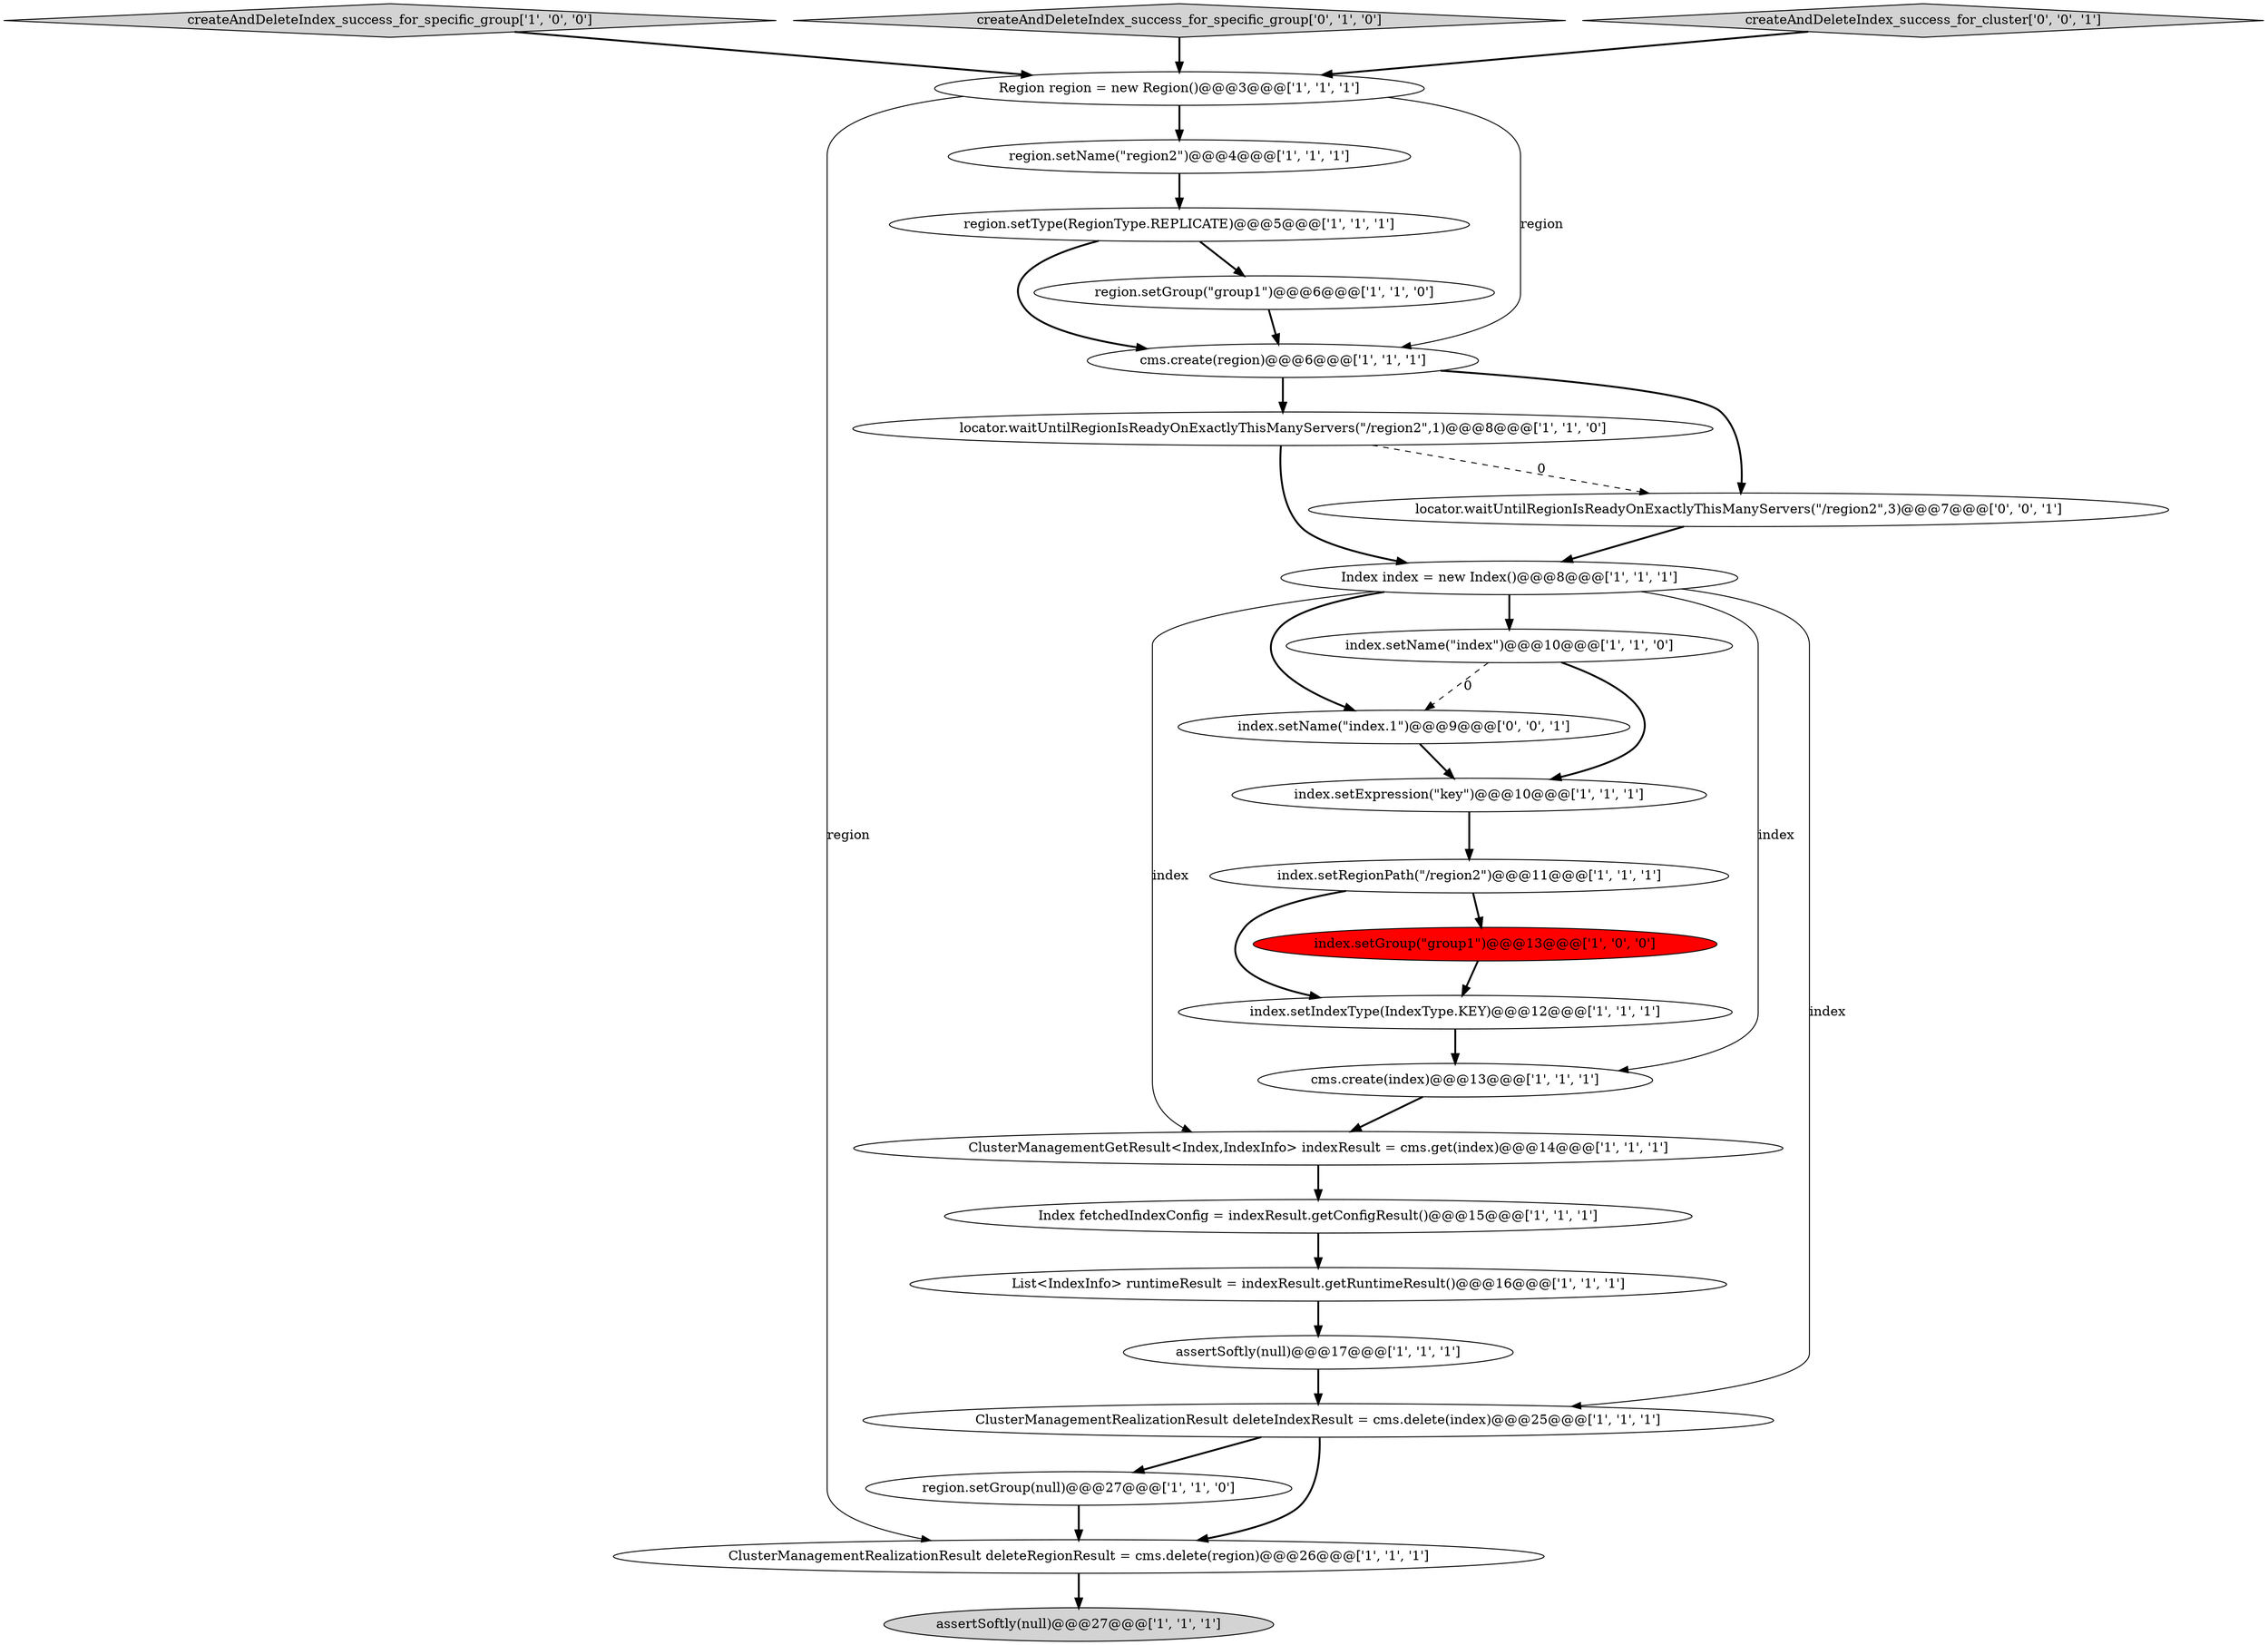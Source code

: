 digraph {
5 [style = filled, label = "cms.create(region)@@@6@@@['1', '1', '1']", fillcolor = white, shape = ellipse image = "AAA0AAABBB1BBB"];
21 [style = filled, label = "locator.waitUntilRegionIsReadyOnExactlyThisManyServers(\"/region2\",1)@@@8@@@['1', '1', '0']", fillcolor = white, shape = ellipse image = "AAA0AAABBB1BBB"];
15 [style = filled, label = "cms.create(index)@@@13@@@['1', '1', '1']", fillcolor = white, shape = ellipse image = "AAA0AAABBB1BBB"];
19 [style = filled, label = "ClusterManagementRealizationResult deleteRegionResult = cms.delete(region)@@@26@@@['1', '1', '1']", fillcolor = white, shape = ellipse image = "AAA0AAABBB1BBB"];
16 [style = filled, label = "region.setName(\"region2\")@@@4@@@['1', '1', '1']", fillcolor = white, shape = ellipse image = "AAA0AAABBB1BBB"];
8 [style = filled, label = "createAndDeleteIndex_success_for_specific_group['1', '0', '0']", fillcolor = lightgray, shape = diamond image = "AAA0AAABBB1BBB"];
20 [style = filled, label = "ClusterManagementRealizationResult deleteIndexResult = cms.delete(index)@@@25@@@['1', '1', '1']", fillcolor = white, shape = ellipse image = "AAA0AAABBB1BBB"];
6 [style = filled, label = "Region region = new Region()@@@3@@@['1', '1', '1']", fillcolor = white, shape = ellipse image = "AAA0AAABBB1BBB"];
4 [style = filled, label = "List<IndexInfo> runtimeResult = indexResult.getRuntimeResult()@@@16@@@['1', '1', '1']", fillcolor = white, shape = ellipse image = "AAA0AAABBB1BBB"];
0 [style = filled, label = "index.setExpression(\"key\")@@@10@@@['1', '1', '1']", fillcolor = white, shape = ellipse image = "AAA0AAABBB1BBB"];
9 [style = filled, label = "index.setName(\"index\")@@@10@@@['1', '1', '0']", fillcolor = white, shape = ellipse image = "AAA0AAABBB1BBB"];
11 [style = filled, label = "index.setIndexType(IndexType.KEY)@@@12@@@['1', '1', '1']", fillcolor = white, shape = ellipse image = "AAA0AAABBB1BBB"];
14 [style = filled, label = "Index index = new Index()@@@8@@@['1', '1', '1']", fillcolor = white, shape = ellipse image = "AAA0AAABBB1BBB"];
24 [style = filled, label = "index.setName(\"index.1\")@@@9@@@['0', '0', '1']", fillcolor = white, shape = ellipse image = "AAA0AAABBB3BBB"];
25 [style = filled, label = "locator.waitUntilRegionIsReadyOnExactlyThisManyServers(\"/region2\",3)@@@7@@@['0', '0', '1']", fillcolor = white, shape = ellipse image = "AAA0AAABBB3BBB"];
18 [style = filled, label = "region.setGroup(null)@@@27@@@['1', '1', '0']", fillcolor = white, shape = ellipse image = "AAA0AAABBB1BBB"];
17 [style = filled, label = "Index fetchedIndexConfig = indexResult.getConfigResult()@@@15@@@['1', '1', '1']", fillcolor = white, shape = ellipse image = "AAA0AAABBB1BBB"];
22 [style = filled, label = "createAndDeleteIndex_success_for_specific_group['0', '1', '0']", fillcolor = lightgray, shape = diamond image = "AAA0AAABBB2BBB"];
23 [style = filled, label = "createAndDeleteIndex_success_for_cluster['0', '0', '1']", fillcolor = lightgray, shape = diamond image = "AAA0AAABBB3BBB"];
7 [style = filled, label = "index.setGroup(\"group1\")@@@13@@@['1', '0', '0']", fillcolor = red, shape = ellipse image = "AAA1AAABBB1BBB"];
10 [style = filled, label = "index.setRegionPath(\"/region2\")@@@11@@@['1', '1', '1']", fillcolor = white, shape = ellipse image = "AAA0AAABBB1BBB"];
12 [style = filled, label = "ClusterManagementGetResult<Index,IndexInfo> indexResult = cms.get(index)@@@14@@@['1', '1', '1']", fillcolor = white, shape = ellipse image = "AAA0AAABBB1BBB"];
3 [style = filled, label = "assertSoftly(null)@@@27@@@['1', '1', '1']", fillcolor = lightgray, shape = ellipse image = "AAA0AAABBB1BBB"];
13 [style = filled, label = "region.setGroup(\"group1\")@@@6@@@['1', '1', '0']", fillcolor = white, shape = ellipse image = "AAA0AAABBB1BBB"];
2 [style = filled, label = "region.setType(RegionType.REPLICATE)@@@5@@@['1', '1', '1']", fillcolor = white, shape = ellipse image = "AAA0AAABBB1BBB"];
1 [style = filled, label = "assertSoftly(null)@@@17@@@['1', '1', '1']", fillcolor = white, shape = ellipse image = "AAA0AAABBB1BBB"];
6->5 [style = solid, label="region"];
14->24 [style = bold, label=""];
2->5 [style = bold, label=""];
7->11 [style = bold, label=""];
9->0 [style = bold, label=""];
9->24 [style = dashed, label="0"];
24->0 [style = bold, label=""];
14->12 [style = solid, label="index"];
12->17 [style = bold, label=""];
18->19 [style = bold, label=""];
1->20 [style = bold, label=""];
8->6 [style = bold, label=""];
25->14 [style = bold, label=""];
16->2 [style = bold, label=""];
10->7 [style = bold, label=""];
14->20 [style = solid, label="index"];
11->15 [style = bold, label=""];
5->25 [style = bold, label=""];
2->13 [style = bold, label=""];
20->18 [style = bold, label=""];
5->21 [style = bold, label=""];
0->10 [style = bold, label=""];
6->16 [style = bold, label=""];
23->6 [style = bold, label=""];
13->5 [style = bold, label=""];
6->19 [style = solid, label="region"];
21->25 [style = dashed, label="0"];
14->15 [style = solid, label="index"];
14->9 [style = bold, label=""];
15->12 [style = bold, label=""];
4->1 [style = bold, label=""];
20->19 [style = bold, label=""];
19->3 [style = bold, label=""];
17->4 [style = bold, label=""];
22->6 [style = bold, label=""];
21->14 [style = bold, label=""];
10->11 [style = bold, label=""];
}
